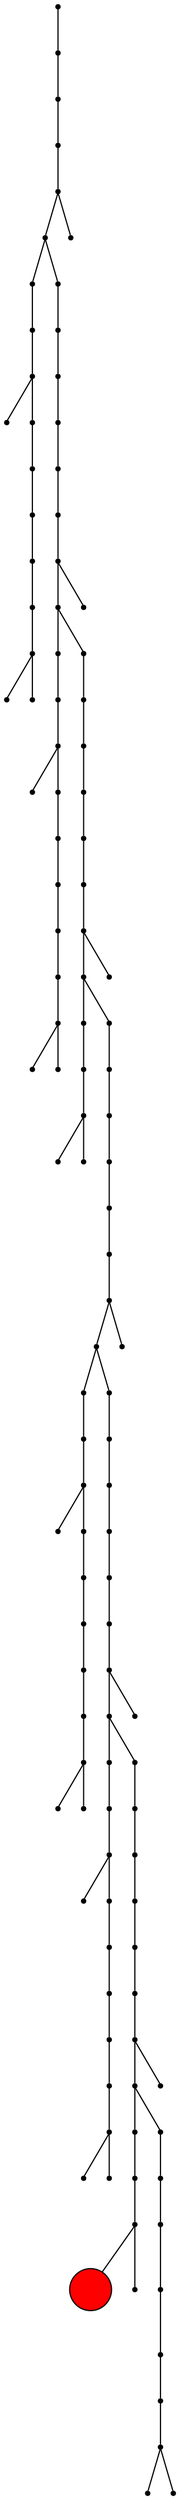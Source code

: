 graph{
node[shape=point]
0 -- 1
1 -- 2
2 -- 3
3 -- 4
4 -- 5
4 -- 6
5 -- 7
5 -- 8
8 -- 9
9 -- 10
10 -- 11
11 -- 12
12 -- 13
13 -- 14
14 -- 15
14 -- 16
7 -- 17
17 -- 18
18 -- 19
18 -- 20
15 -- 21
15 -- 22
22 -- 23
23 -- 24
24 -- 25
25 -- 26
26 -- 27
27 -- 28
28 -- 29
28 -- 30
29 -- 31
29 -- 32
32 -- 33
33 -- 34
34 -- 35
35 -- 36
36 -- 37
37 -- 38
38 -- 39
38 -- 40
39 -- 41
39 -- 42
42 -- 43
43 -- 44
44 -- 45
45 -- 46
46 -- 47
47 -- 48
48 -- 49
48 -- 50
49 -- 51
49 -- 52
52 -- 53
53 -- 54
54 -- 55
55 -- 56
56 -- 57
57 -- 58
58 -- 59
58 -- 60
51 -- 61
61 -- 62
62 -- 63
62 -- 64
21 -- 65
65 -- 66
66 -- 67
66 -- 68
31 -- 69
69 -- 70
70 -- 71
70 -- 72
41 -- 73
73 -- 74
74 -- 75
74 -- 76
59 -- 77
59 -- 78
78 -- 79
79 -- 80
80 -- 81
81 -- 82
82 -- 83
83 -- 84
84 -- 85
84 -- 86
68 -- 87
87 -- 88
88 -- 89
89 -- 90
90 -- 91
91 -- 92
91 -- 93
64 -- 94
94 -- 95
95 -- 96
96 -- 97
97 -- 98
98 -- 99
98 -- 100
20 -- 101
101 -- 102
102 -- 103
103 -- 104
104 -- 105
105 -- 106
105 -- 107
77 -- 108
108 -- 109
109 -- 110
109 -- 111
76 -- 112
112 -- 113
113 -- 114
114 -- 115
115 -- 116
116 -- 117
116 -- 118
110[fillcolor=red; width=0.5]
}
